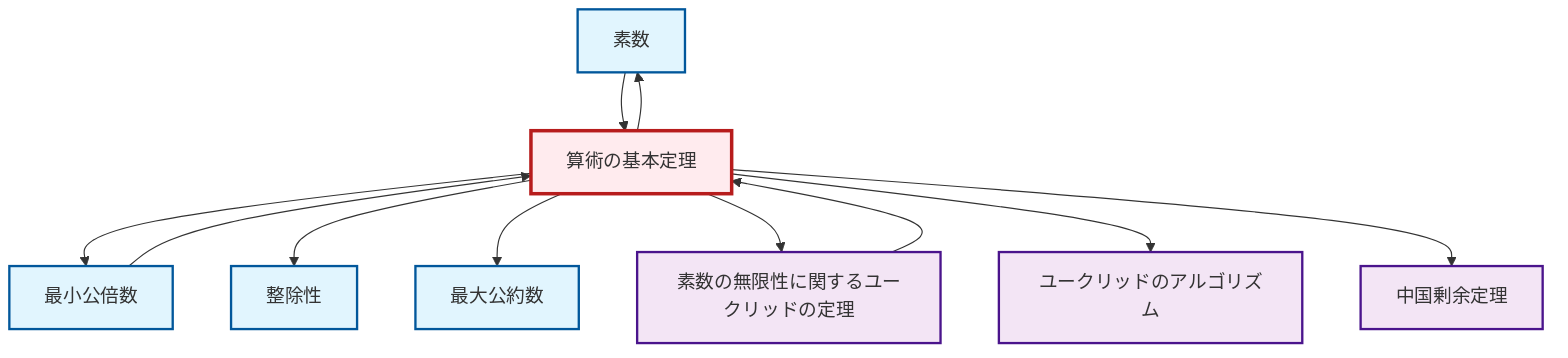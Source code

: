 graph TD
    classDef definition fill:#e1f5fe,stroke:#01579b,stroke-width:2px
    classDef theorem fill:#f3e5f5,stroke:#4a148c,stroke-width:2px
    classDef axiom fill:#fff3e0,stroke:#e65100,stroke-width:2px
    classDef example fill:#e8f5e9,stroke:#1b5e20,stroke-width:2px
    classDef current fill:#ffebee,stroke:#b71c1c,stroke-width:3px
    def-gcd["最大公約数"]:::definition
    def-prime["素数"]:::definition
    thm-euclid-infinitude-primes["素数の無限性に関するユークリッドの定理"]:::theorem
    thm-euclidean-algorithm["ユークリッドのアルゴリズム"]:::theorem
    def-lcm["最小公倍数"]:::definition
    def-divisibility["整除性"]:::definition
    thm-chinese-remainder["中国剰余定理"]:::theorem
    thm-fundamental-arithmetic["算術の基本定理"]:::theorem
    thm-fundamental-arithmetic --> def-prime
    thm-euclid-infinitude-primes --> thm-fundamental-arithmetic
    thm-fundamental-arithmetic --> def-lcm
    def-lcm --> thm-fundamental-arithmetic
    thm-fundamental-arithmetic --> def-divisibility
    thm-fundamental-arithmetic --> def-gcd
    def-prime --> thm-fundamental-arithmetic
    thm-fundamental-arithmetic --> thm-euclid-infinitude-primes
    thm-fundamental-arithmetic --> thm-euclidean-algorithm
    thm-fundamental-arithmetic --> thm-chinese-remainder
    class thm-fundamental-arithmetic current